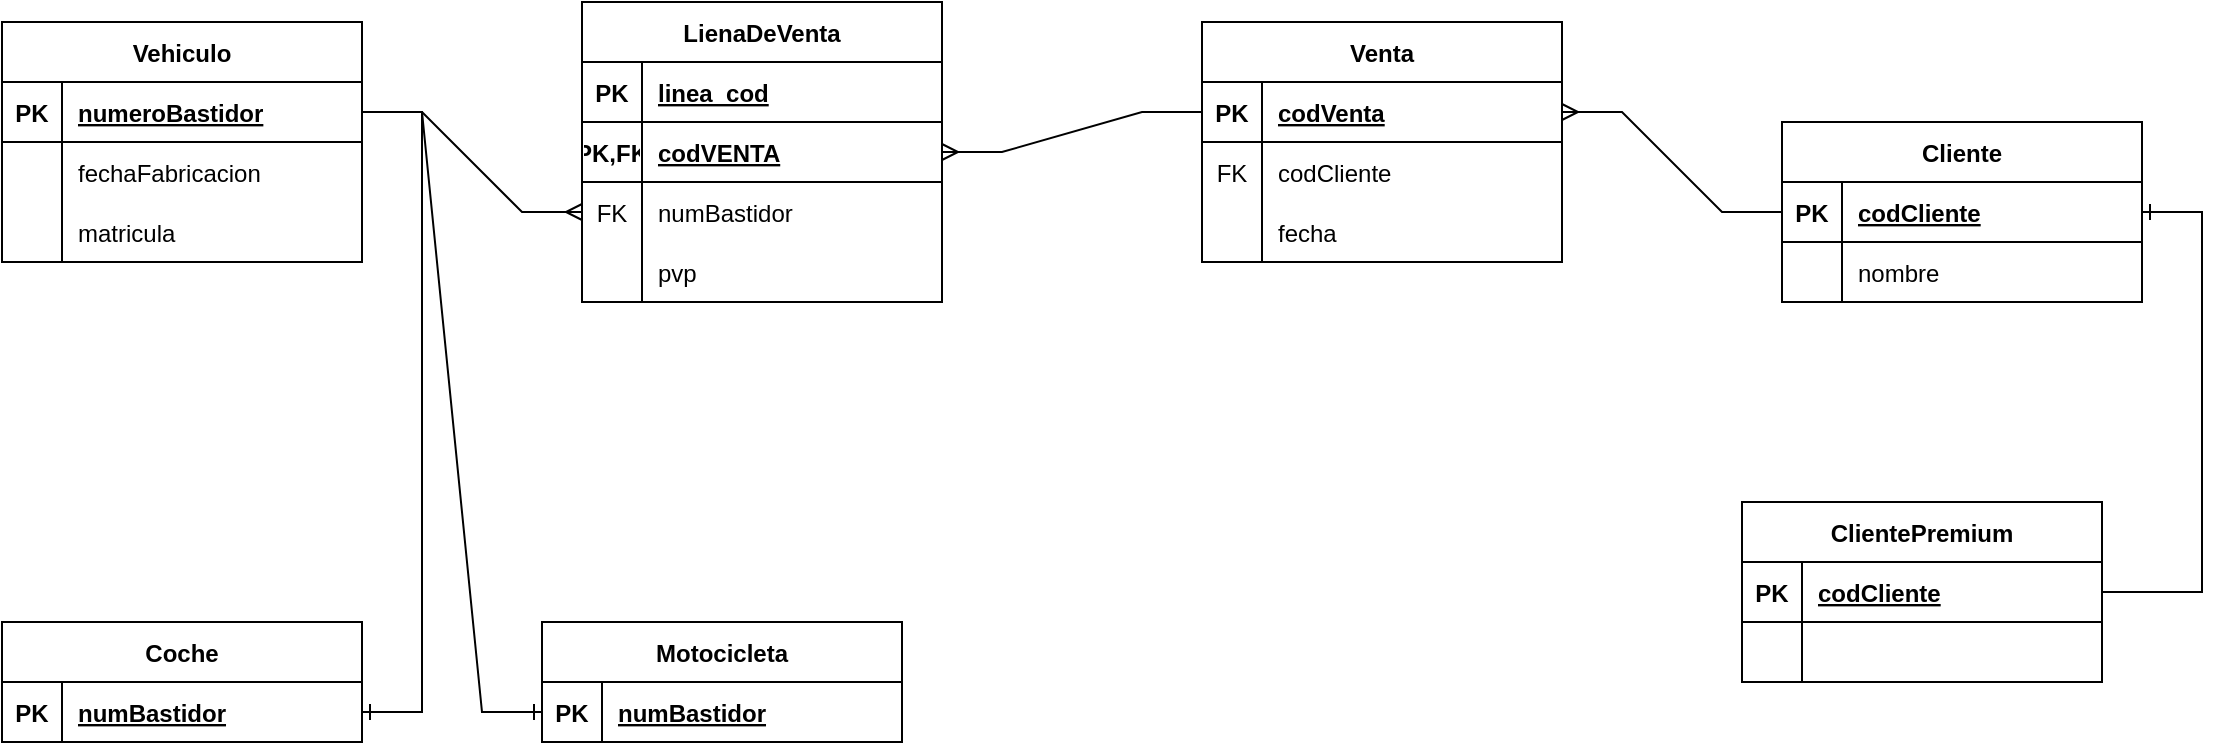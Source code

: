 <mxfile version="20.8.16" type="device"><diagram id="R2lEEEUBdFMjLlhIrx00" name="Page-1"><mxGraphModel dx="532" dy="979" grid="1" gridSize="10" guides="1" tooltips="1" connect="1" arrows="1" fold="1" page="1" pageScale="1" pageWidth="850" pageHeight="1100" math="0" shadow="0" extFonts="Permanent Marker^https://fonts.googleapis.com/css?family=Permanent+Marker"><root><mxCell id="0"/><mxCell id="1" parent="0"/><mxCell id="3yty5MjpDmrxV82f9XFK-105" value="" style="edgeStyle=entityRelationEdgeStyle;fontSize=12;html=1;endArrow=ERone;endFill=1;rounded=0;exitX=1;exitY=0.5;exitDx=0;exitDy=0;" edge="1" parent="1" source="3yty5MjpDmrxV82f9XFK-101" target="3yty5MjpDmrxV82f9XFK-41"><mxGeometry width="100" height="100" relative="1" as="geometry"><mxPoint x="1080" y="500" as="sourcePoint"/><mxPoint x="1200" y="320" as="targetPoint"/></mxGeometry></mxCell><mxCell id="3yty5MjpDmrxV82f9XFK-1" value="Vehiculo" style="shape=table;startSize=30;container=1;collapsible=1;childLayout=tableLayout;fixedRows=1;rowLines=0;fontStyle=1;align=center;resizeLast=1;" vertex="1" parent="1"><mxGeometry x="30" y="220" width="180" height="120" as="geometry"/></mxCell><mxCell id="3yty5MjpDmrxV82f9XFK-2" value="" style="shape=tableRow;horizontal=0;startSize=0;swimlaneHead=0;swimlaneBody=0;fillColor=none;collapsible=0;dropTarget=0;points=[[0,0.5],[1,0.5]];portConstraint=eastwest;top=0;left=0;right=0;bottom=1;" vertex="1" parent="3yty5MjpDmrxV82f9XFK-1"><mxGeometry y="30" width="180" height="30" as="geometry"/></mxCell><mxCell id="3yty5MjpDmrxV82f9XFK-3" value="PK" style="shape=partialRectangle;connectable=0;fillColor=none;top=0;left=0;bottom=0;right=0;fontStyle=1;overflow=hidden;" vertex="1" parent="3yty5MjpDmrxV82f9XFK-2"><mxGeometry width="30" height="30" as="geometry"><mxRectangle width="30" height="30" as="alternateBounds"/></mxGeometry></mxCell><mxCell id="3yty5MjpDmrxV82f9XFK-4" value="numeroBastidor" style="shape=partialRectangle;connectable=0;fillColor=none;top=0;left=0;bottom=0;right=0;align=left;spacingLeft=6;fontStyle=5;overflow=hidden;" vertex="1" parent="3yty5MjpDmrxV82f9XFK-2"><mxGeometry x="30" width="150" height="30" as="geometry"><mxRectangle width="150" height="30" as="alternateBounds"/></mxGeometry></mxCell><mxCell id="3yty5MjpDmrxV82f9XFK-5" value="" style="shape=tableRow;horizontal=0;startSize=0;swimlaneHead=0;swimlaneBody=0;fillColor=none;collapsible=0;dropTarget=0;points=[[0,0.5],[1,0.5]];portConstraint=eastwest;top=0;left=0;right=0;bottom=0;" vertex="1" parent="3yty5MjpDmrxV82f9XFK-1"><mxGeometry y="60" width="180" height="30" as="geometry"/></mxCell><mxCell id="3yty5MjpDmrxV82f9XFK-6" value="" style="shape=partialRectangle;connectable=0;fillColor=none;top=0;left=0;bottom=0;right=0;editable=1;overflow=hidden;" vertex="1" parent="3yty5MjpDmrxV82f9XFK-5"><mxGeometry width="30" height="30" as="geometry"><mxRectangle width="30" height="30" as="alternateBounds"/></mxGeometry></mxCell><mxCell id="3yty5MjpDmrxV82f9XFK-7" value="fechaFabricacion" style="shape=partialRectangle;connectable=0;fillColor=none;top=0;left=0;bottom=0;right=0;align=left;spacingLeft=6;overflow=hidden;" vertex="1" parent="3yty5MjpDmrxV82f9XFK-5"><mxGeometry x="30" width="150" height="30" as="geometry"><mxRectangle width="150" height="30" as="alternateBounds"/></mxGeometry></mxCell><mxCell id="3yty5MjpDmrxV82f9XFK-8" value="" style="shape=tableRow;horizontal=0;startSize=0;swimlaneHead=0;swimlaneBody=0;fillColor=none;collapsible=0;dropTarget=0;points=[[0,0.5],[1,0.5]];portConstraint=eastwest;top=0;left=0;right=0;bottom=0;" vertex="1" parent="3yty5MjpDmrxV82f9XFK-1"><mxGeometry y="90" width="180" height="30" as="geometry"/></mxCell><mxCell id="3yty5MjpDmrxV82f9XFK-9" value="" style="shape=partialRectangle;connectable=0;fillColor=none;top=0;left=0;bottom=0;right=0;editable=1;overflow=hidden;" vertex="1" parent="3yty5MjpDmrxV82f9XFK-8"><mxGeometry width="30" height="30" as="geometry"><mxRectangle width="30" height="30" as="alternateBounds"/></mxGeometry></mxCell><mxCell id="3yty5MjpDmrxV82f9XFK-10" value="matricula" style="shape=partialRectangle;connectable=0;fillColor=none;top=0;left=0;bottom=0;right=0;align=left;spacingLeft=6;overflow=hidden;" vertex="1" parent="3yty5MjpDmrxV82f9XFK-8"><mxGeometry x="30" width="150" height="30" as="geometry"><mxRectangle width="150" height="30" as="alternateBounds"/></mxGeometry></mxCell><mxCell id="3yty5MjpDmrxV82f9XFK-14" value="LienaDeVenta" style="shape=table;startSize=30;container=1;collapsible=1;childLayout=tableLayout;fixedRows=1;rowLines=0;fontStyle=1;align=center;resizeLast=1;" vertex="1" parent="1"><mxGeometry x="320" y="210" width="180" height="150" as="geometry"/></mxCell><mxCell id="3yty5MjpDmrxV82f9XFK-15" value="" style="shape=tableRow;horizontal=0;startSize=0;swimlaneHead=0;swimlaneBody=0;fillColor=none;collapsible=0;dropTarget=0;points=[[0,0.5],[1,0.5]];portConstraint=eastwest;top=0;left=0;right=0;bottom=1;" vertex="1" parent="3yty5MjpDmrxV82f9XFK-14"><mxGeometry y="30" width="180" height="30" as="geometry"/></mxCell><mxCell id="3yty5MjpDmrxV82f9XFK-16" value="PK" style="shape=partialRectangle;connectable=0;fillColor=none;top=0;left=0;bottom=0;right=0;fontStyle=1;overflow=hidden;" vertex="1" parent="3yty5MjpDmrxV82f9XFK-15"><mxGeometry width="30" height="30" as="geometry"><mxRectangle width="30" height="30" as="alternateBounds"/></mxGeometry></mxCell><mxCell id="3yty5MjpDmrxV82f9XFK-17" value="linea_cod" style="shape=partialRectangle;connectable=0;fillColor=none;top=0;left=0;bottom=0;right=0;align=left;spacingLeft=6;fontStyle=5;overflow=hidden;" vertex="1" parent="3yty5MjpDmrxV82f9XFK-15"><mxGeometry x="30" width="150" height="30" as="geometry"><mxRectangle width="150" height="30" as="alternateBounds"/></mxGeometry></mxCell><mxCell id="3yty5MjpDmrxV82f9XFK-92" value="" style="shape=tableRow;horizontal=0;startSize=0;swimlaneHead=0;swimlaneBody=0;fillColor=none;collapsible=0;dropTarget=0;points=[[0,0.5],[1,0.5]];portConstraint=eastwest;top=0;left=0;right=0;bottom=1;" vertex="1" parent="3yty5MjpDmrxV82f9XFK-14"><mxGeometry y="60" width="180" height="30" as="geometry"/></mxCell><mxCell id="3yty5MjpDmrxV82f9XFK-93" value="PK,FK" style="shape=partialRectangle;connectable=0;fillColor=none;top=0;left=0;bottom=0;right=0;fontStyle=1;overflow=hidden;" vertex="1" parent="3yty5MjpDmrxV82f9XFK-92"><mxGeometry width="30" height="30" as="geometry"><mxRectangle width="30" height="30" as="alternateBounds"/></mxGeometry></mxCell><mxCell id="3yty5MjpDmrxV82f9XFK-94" value="codVENTA" style="shape=partialRectangle;connectable=0;fillColor=none;top=0;left=0;bottom=0;right=0;align=left;spacingLeft=6;fontStyle=5;overflow=hidden;" vertex="1" parent="3yty5MjpDmrxV82f9XFK-92"><mxGeometry x="30" width="150" height="30" as="geometry"><mxRectangle width="150" height="30" as="alternateBounds"/></mxGeometry></mxCell><mxCell id="3yty5MjpDmrxV82f9XFK-95" value="" style="shape=tableRow;horizontal=0;startSize=0;swimlaneHead=0;swimlaneBody=0;fillColor=none;collapsible=0;dropTarget=0;points=[[0,0.5],[1,0.5]];portConstraint=eastwest;top=0;left=0;right=0;bottom=0;" vertex="1" parent="3yty5MjpDmrxV82f9XFK-14"><mxGeometry y="90" width="180" height="30" as="geometry"/></mxCell><mxCell id="3yty5MjpDmrxV82f9XFK-96" value="FK" style="shape=partialRectangle;connectable=0;fillColor=none;top=0;left=0;bottom=0;right=0;fontStyle=0;overflow=hidden;" vertex="1" parent="3yty5MjpDmrxV82f9XFK-95"><mxGeometry width="30" height="30" as="geometry"><mxRectangle width="30" height="30" as="alternateBounds"/></mxGeometry></mxCell><mxCell id="3yty5MjpDmrxV82f9XFK-97" value="numBastidor" style="shape=partialRectangle;connectable=0;fillColor=none;top=0;left=0;bottom=0;right=0;align=left;spacingLeft=6;fontStyle=0;overflow=hidden;" vertex="1" parent="3yty5MjpDmrxV82f9XFK-95"><mxGeometry x="30" width="150" height="30" as="geometry"><mxRectangle width="150" height="30" as="alternateBounds"/></mxGeometry></mxCell><mxCell id="3yty5MjpDmrxV82f9XFK-18" value="" style="shape=tableRow;horizontal=0;startSize=0;swimlaneHead=0;swimlaneBody=0;fillColor=none;collapsible=0;dropTarget=0;points=[[0,0.5],[1,0.5]];portConstraint=eastwest;top=0;left=0;right=0;bottom=0;" vertex="1" parent="3yty5MjpDmrxV82f9XFK-14"><mxGeometry y="120" width="180" height="30" as="geometry"/></mxCell><mxCell id="3yty5MjpDmrxV82f9XFK-19" value="" style="shape=partialRectangle;connectable=0;fillColor=none;top=0;left=0;bottom=0;right=0;editable=1;overflow=hidden;" vertex="1" parent="3yty5MjpDmrxV82f9XFK-18"><mxGeometry width="30" height="30" as="geometry"><mxRectangle width="30" height="30" as="alternateBounds"/></mxGeometry></mxCell><mxCell id="3yty5MjpDmrxV82f9XFK-20" value="pvp" style="shape=partialRectangle;connectable=0;fillColor=none;top=0;left=0;bottom=0;right=0;align=left;spacingLeft=6;overflow=hidden;" vertex="1" parent="3yty5MjpDmrxV82f9XFK-18"><mxGeometry x="30" width="150" height="30" as="geometry"><mxRectangle width="150" height="30" as="alternateBounds"/></mxGeometry></mxCell><mxCell id="3yty5MjpDmrxV82f9XFK-27" value="Venta" style="shape=table;startSize=30;container=1;collapsible=1;childLayout=tableLayout;fixedRows=1;rowLines=0;fontStyle=1;align=center;resizeLast=1;" vertex="1" parent="1"><mxGeometry x="630" y="220" width="180" height="120" as="geometry"/></mxCell><mxCell id="3yty5MjpDmrxV82f9XFK-28" value="" style="shape=tableRow;horizontal=0;startSize=0;swimlaneHead=0;swimlaneBody=0;fillColor=none;collapsible=0;dropTarget=0;points=[[0,0.5],[1,0.5]];portConstraint=eastwest;top=0;left=0;right=0;bottom=1;" vertex="1" parent="3yty5MjpDmrxV82f9XFK-27"><mxGeometry y="30" width="180" height="30" as="geometry"/></mxCell><mxCell id="3yty5MjpDmrxV82f9XFK-29" value="PK" style="shape=partialRectangle;connectable=0;fillColor=none;top=0;left=0;bottom=0;right=0;fontStyle=1;overflow=hidden;" vertex="1" parent="3yty5MjpDmrxV82f9XFK-28"><mxGeometry width="30" height="30" as="geometry"><mxRectangle width="30" height="30" as="alternateBounds"/></mxGeometry></mxCell><mxCell id="3yty5MjpDmrxV82f9XFK-30" value="codVenta" style="shape=partialRectangle;connectable=0;fillColor=none;top=0;left=0;bottom=0;right=0;align=left;spacingLeft=6;fontStyle=5;overflow=hidden;" vertex="1" parent="3yty5MjpDmrxV82f9XFK-28"><mxGeometry x="30" width="150" height="30" as="geometry"><mxRectangle width="150" height="30" as="alternateBounds"/></mxGeometry></mxCell><mxCell id="3yty5MjpDmrxV82f9XFK-98" value="" style="shape=tableRow;horizontal=0;startSize=0;swimlaneHead=0;swimlaneBody=0;fillColor=none;collapsible=0;dropTarget=0;points=[[0,0.5],[1,0.5]];portConstraint=eastwest;top=0;left=0;right=0;bottom=0;" vertex="1" parent="3yty5MjpDmrxV82f9XFK-27"><mxGeometry y="60" width="180" height="30" as="geometry"/></mxCell><mxCell id="3yty5MjpDmrxV82f9XFK-99" value="FK" style="shape=partialRectangle;connectable=0;fillColor=none;top=0;left=0;bottom=0;right=0;fontStyle=0;overflow=hidden;" vertex="1" parent="3yty5MjpDmrxV82f9XFK-98"><mxGeometry width="30" height="30" as="geometry"><mxRectangle width="30" height="30" as="alternateBounds"/></mxGeometry></mxCell><mxCell id="3yty5MjpDmrxV82f9XFK-100" value="codCliente" style="shape=partialRectangle;connectable=0;fillColor=none;top=0;left=0;bottom=0;right=0;align=left;spacingLeft=6;fontStyle=0;overflow=hidden;" vertex="1" parent="3yty5MjpDmrxV82f9XFK-98"><mxGeometry x="30" width="150" height="30" as="geometry"><mxRectangle width="150" height="30" as="alternateBounds"/></mxGeometry></mxCell><mxCell id="3yty5MjpDmrxV82f9XFK-31" value="" style="shape=tableRow;horizontal=0;startSize=0;swimlaneHead=0;swimlaneBody=0;fillColor=none;collapsible=0;dropTarget=0;points=[[0,0.5],[1,0.5]];portConstraint=eastwest;top=0;left=0;right=0;bottom=0;" vertex="1" parent="3yty5MjpDmrxV82f9XFK-27"><mxGeometry y="90" width="180" height="30" as="geometry"/></mxCell><mxCell id="3yty5MjpDmrxV82f9XFK-32" value="" style="shape=partialRectangle;connectable=0;fillColor=none;top=0;left=0;bottom=0;right=0;editable=1;overflow=hidden;" vertex="1" parent="3yty5MjpDmrxV82f9XFK-31"><mxGeometry width="30" height="30" as="geometry"><mxRectangle width="30" height="30" as="alternateBounds"/></mxGeometry></mxCell><mxCell id="3yty5MjpDmrxV82f9XFK-33" value="fecha" style="shape=partialRectangle;connectable=0;fillColor=none;top=0;left=0;bottom=0;right=0;align=left;spacingLeft=6;overflow=hidden;" vertex="1" parent="3yty5MjpDmrxV82f9XFK-31"><mxGeometry x="30" width="150" height="30" as="geometry"><mxRectangle width="150" height="30" as="alternateBounds"/></mxGeometry></mxCell><mxCell id="3yty5MjpDmrxV82f9XFK-40" value="Cliente" style="shape=table;startSize=30;container=1;collapsible=1;childLayout=tableLayout;fixedRows=1;rowLines=0;fontStyle=1;align=center;resizeLast=1;" vertex="1" parent="1"><mxGeometry x="920" y="270" width="180" height="90" as="geometry"/></mxCell><mxCell id="3yty5MjpDmrxV82f9XFK-41" value="" style="shape=tableRow;horizontal=0;startSize=0;swimlaneHead=0;swimlaneBody=0;fillColor=none;collapsible=0;dropTarget=0;points=[[0,0.5],[1,0.5]];portConstraint=eastwest;top=0;left=0;right=0;bottom=1;" vertex="1" parent="3yty5MjpDmrxV82f9XFK-40"><mxGeometry y="30" width="180" height="30" as="geometry"/></mxCell><mxCell id="3yty5MjpDmrxV82f9XFK-42" value="PK" style="shape=partialRectangle;connectable=0;fillColor=none;top=0;left=0;bottom=0;right=0;fontStyle=1;overflow=hidden;" vertex="1" parent="3yty5MjpDmrxV82f9XFK-41"><mxGeometry width="30" height="30" as="geometry"><mxRectangle width="30" height="30" as="alternateBounds"/></mxGeometry></mxCell><mxCell id="3yty5MjpDmrxV82f9XFK-43" value="codCliente" style="shape=partialRectangle;connectable=0;fillColor=none;top=0;left=0;bottom=0;right=0;align=left;spacingLeft=6;fontStyle=5;overflow=hidden;" vertex="1" parent="3yty5MjpDmrxV82f9XFK-41"><mxGeometry x="30" width="150" height="30" as="geometry"><mxRectangle width="150" height="30" as="alternateBounds"/></mxGeometry></mxCell><mxCell id="3yty5MjpDmrxV82f9XFK-44" value="" style="shape=tableRow;horizontal=0;startSize=0;swimlaneHead=0;swimlaneBody=0;fillColor=none;collapsible=0;dropTarget=0;points=[[0,0.5],[1,0.5]];portConstraint=eastwest;top=0;left=0;right=0;bottom=0;" vertex="1" parent="3yty5MjpDmrxV82f9XFK-40"><mxGeometry y="60" width="180" height="30" as="geometry"/></mxCell><mxCell id="3yty5MjpDmrxV82f9XFK-45" value="" style="shape=partialRectangle;connectable=0;fillColor=none;top=0;left=0;bottom=0;right=0;editable=1;overflow=hidden;" vertex="1" parent="3yty5MjpDmrxV82f9XFK-44"><mxGeometry width="30" height="30" as="geometry"><mxRectangle width="30" height="30" as="alternateBounds"/></mxGeometry></mxCell><mxCell id="3yty5MjpDmrxV82f9XFK-46" value="nombre" style="shape=partialRectangle;connectable=0;fillColor=none;top=0;left=0;bottom=0;right=0;align=left;spacingLeft=6;overflow=hidden;" vertex="1" parent="3yty5MjpDmrxV82f9XFK-44"><mxGeometry x="30" width="150" height="30" as="geometry"><mxRectangle width="150" height="30" as="alternateBounds"/></mxGeometry></mxCell><mxCell id="3yty5MjpDmrxV82f9XFK-53" value="ClientePremium" style="shape=table;startSize=30;container=1;collapsible=1;childLayout=tableLayout;fixedRows=1;rowLines=0;fontStyle=1;align=center;resizeLast=1;" vertex="1" parent="1"><mxGeometry x="900" y="460" width="180" height="90" as="geometry"/></mxCell><mxCell id="3yty5MjpDmrxV82f9XFK-101" value="" style="shape=tableRow;horizontal=0;startSize=0;swimlaneHead=0;swimlaneBody=0;fillColor=none;collapsible=0;dropTarget=0;points=[[0,0.5],[1,0.5]];portConstraint=eastwest;top=0;left=0;right=0;bottom=1;" vertex="1" parent="3yty5MjpDmrxV82f9XFK-53"><mxGeometry y="30" width="180" height="30" as="geometry"/></mxCell><mxCell id="3yty5MjpDmrxV82f9XFK-102" value="PK" style="shape=partialRectangle;connectable=0;fillColor=none;top=0;left=0;bottom=0;right=0;fontStyle=1;overflow=hidden;" vertex="1" parent="3yty5MjpDmrxV82f9XFK-101"><mxGeometry width="30" height="30" as="geometry"><mxRectangle width="30" height="30" as="alternateBounds"/></mxGeometry></mxCell><mxCell id="3yty5MjpDmrxV82f9XFK-103" value="codCliente" style="shape=partialRectangle;connectable=0;fillColor=none;top=0;left=0;bottom=0;right=0;align=left;spacingLeft=6;fontStyle=5;overflow=hidden;" vertex="1" parent="3yty5MjpDmrxV82f9XFK-101"><mxGeometry x="30" width="150" height="30" as="geometry"><mxRectangle width="150" height="30" as="alternateBounds"/></mxGeometry></mxCell><mxCell id="3yty5MjpDmrxV82f9XFK-63" value="" style="shape=tableRow;horizontal=0;startSize=0;swimlaneHead=0;swimlaneBody=0;fillColor=none;collapsible=0;dropTarget=0;points=[[0,0.5],[1,0.5]];portConstraint=eastwest;top=0;left=0;right=0;bottom=0;" vertex="1" parent="3yty5MjpDmrxV82f9XFK-53"><mxGeometry y="60" width="180" height="30" as="geometry"/></mxCell><mxCell id="3yty5MjpDmrxV82f9XFK-64" value="" style="shape=partialRectangle;connectable=0;fillColor=none;top=0;left=0;bottom=0;right=0;editable=1;overflow=hidden;" vertex="1" parent="3yty5MjpDmrxV82f9XFK-63"><mxGeometry width="30" height="30" as="geometry"><mxRectangle width="30" height="30" as="alternateBounds"/></mxGeometry></mxCell><mxCell id="3yty5MjpDmrxV82f9XFK-65" value="" style="shape=partialRectangle;connectable=0;fillColor=none;top=0;left=0;bottom=0;right=0;align=left;spacingLeft=6;overflow=hidden;" vertex="1" parent="3yty5MjpDmrxV82f9XFK-63"><mxGeometry x="30" width="150" height="30" as="geometry"><mxRectangle width="150" height="30" as="alternateBounds"/></mxGeometry></mxCell><mxCell id="3yty5MjpDmrxV82f9XFK-66" value="Coche" style="shape=table;startSize=30;container=1;collapsible=1;childLayout=tableLayout;fixedRows=1;rowLines=0;fontStyle=1;align=center;resizeLast=1;" vertex="1" parent="1"><mxGeometry x="30" y="520" width="180" height="60" as="geometry"/></mxCell><mxCell id="3yty5MjpDmrxV82f9XFK-67" value="" style="shape=tableRow;horizontal=0;startSize=0;swimlaneHead=0;swimlaneBody=0;fillColor=none;collapsible=0;dropTarget=0;points=[[0,0.5],[1,0.5]];portConstraint=eastwest;top=0;left=0;right=0;bottom=1;" vertex="1" parent="3yty5MjpDmrxV82f9XFK-66"><mxGeometry y="30" width="180" height="30" as="geometry"/></mxCell><mxCell id="3yty5MjpDmrxV82f9XFK-68" value="PK" style="shape=partialRectangle;connectable=0;fillColor=none;top=0;left=0;bottom=0;right=0;fontStyle=1;overflow=hidden;" vertex="1" parent="3yty5MjpDmrxV82f9XFK-67"><mxGeometry width="30" height="30" as="geometry"><mxRectangle width="30" height="30" as="alternateBounds"/></mxGeometry></mxCell><mxCell id="3yty5MjpDmrxV82f9XFK-69" value="numBastidor" style="shape=partialRectangle;connectable=0;fillColor=none;top=0;left=0;bottom=0;right=0;align=left;spacingLeft=6;fontStyle=5;overflow=hidden;" vertex="1" parent="3yty5MjpDmrxV82f9XFK-67"><mxGeometry x="30" width="150" height="30" as="geometry"><mxRectangle width="150" height="30" as="alternateBounds"/></mxGeometry></mxCell><mxCell id="3yty5MjpDmrxV82f9XFK-79" value="Motocicleta" style="shape=table;startSize=30;container=1;collapsible=1;childLayout=tableLayout;fixedRows=1;rowLines=0;fontStyle=1;align=center;resizeLast=1;" vertex="1" parent="1"><mxGeometry x="300" y="520" width="180" height="60" as="geometry"/></mxCell><mxCell id="3yty5MjpDmrxV82f9XFK-80" value="" style="shape=tableRow;horizontal=0;startSize=0;swimlaneHead=0;swimlaneBody=0;fillColor=none;collapsible=0;dropTarget=0;points=[[0,0.5],[1,0.5]];portConstraint=eastwest;top=0;left=0;right=0;bottom=1;" vertex="1" parent="3yty5MjpDmrxV82f9XFK-79"><mxGeometry y="30" width="180" height="30" as="geometry"/></mxCell><mxCell id="3yty5MjpDmrxV82f9XFK-81" value="PK" style="shape=partialRectangle;connectable=0;fillColor=none;top=0;left=0;bottom=0;right=0;fontStyle=1;overflow=hidden;" vertex="1" parent="3yty5MjpDmrxV82f9XFK-80"><mxGeometry width="30" height="30" as="geometry"><mxRectangle width="30" height="30" as="alternateBounds"/></mxGeometry></mxCell><mxCell id="3yty5MjpDmrxV82f9XFK-82" value="numBastidor" style="shape=partialRectangle;connectable=0;fillColor=none;top=0;left=0;bottom=0;right=0;align=left;spacingLeft=6;fontStyle=5;overflow=hidden;" vertex="1" parent="3yty5MjpDmrxV82f9XFK-80"><mxGeometry x="30" width="150" height="30" as="geometry"><mxRectangle width="150" height="30" as="alternateBounds"/></mxGeometry></mxCell><mxCell id="3yty5MjpDmrxV82f9XFK-104" value="" style="edgeStyle=entityRelationEdgeStyle;fontSize=12;html=1;endArrow=ERmany;rounded=0;entryX=1;entryY=0.5;entryDx=0;entryDy=0;exitX=0;exitY=0.5;exitDx=0;exitDy=0;" edge="1" parent="1" source="3yty5MjpDmrxV82f9XFK-41" target="3yty5MjpDmrxV82f9XFK-28"><mxGeometry width="100" height="100" relative="1" as="geometry"><mxPoint x="860" y="320" as="sourcePoint"/><mxPoint x="960" y="220" as="targetPoint"/></mxGeometry></mxCell><mxCell id="3yty5MjpDmrxV82f9XFK-106" value="" style="edgeStyle=entityRelationEdgeStyle;fontSize=12;html=1;endArrow=ERmany;rounded=0;" edge="1" parent="1" source="3yty5MjpDmrxV82f9XFK-2" target="3yty5MjpDmrxV82f9XFK-95"><mxGeometry width="100" height="100" relative="1" as="geometry"><mxPoint x="210" y="260" as="sourcePoint"/><mxPoint x="310" y="160" as="targetPoint"/></mxGeometry></mxCell><mxCell id="3yty5MjpDmrxV82f9XFK-108" value="" style="edgeStyle=entityRelationEdgeStyle;fontSize=12;html=1;endArrow=ERone;endFill=1;rounded=0;" edge="1" parent="1" source="3yty5MjpDmrxV82f9XFK-2" target="3yty5MjpDmrxV82f9XFK-67"><mxGeometry width="100" height="100" relative="1" as="geometry"><mxPoint x="220" y="270" as="sourcePoint"/><mxPoint x="310" y="160" as="targetPoint"/></mxGeometry></mxCell><mxCell id="3yty5MjpDmrxV82f9XFK-109" value="" style="edgeStyle=entityRelationEdgeStyle;fontSize=12;html=1;endArrow=ERone;endFill=1;rounded=0;" edge="1" parent="1" source="3yty5MjpDmrxV82f9XFK-2" target="3yty5MjpDmrxV82f9XFK-80"><mxGeometry width="100" height="100" relative="1" as="geometry"><mxPoint x="200" y="270" as="sourcePoint"/><mxPoint x="300" y="170" as="targetPoint"/></mxGeometry></mxCell><mxCell id="3yty5MjpDmrxV82f9XFK-110" value="" style="edgeStyle=entityRelationEdgeStyle;fontSize=12;html=1;endArrow=ERmany;rounded=0;exitX=0;exitY=0.5;exitDx=0;exitDy=0;" edge="1" parent="1" source="3yty5MjpDmrxV82f9XFK-28" target="3yty5MjpDmrxV82f9XFK-92"><mxGeometry width="100" height="100" relative="1" as="geometry"><mxPoint x="530" y="250" as="sourcePoint"/><mxPoint x="610" y="140" as="targetPoint"/></mxGeometry></mxCell></root></mxGraphModel></diagram></mxfile>